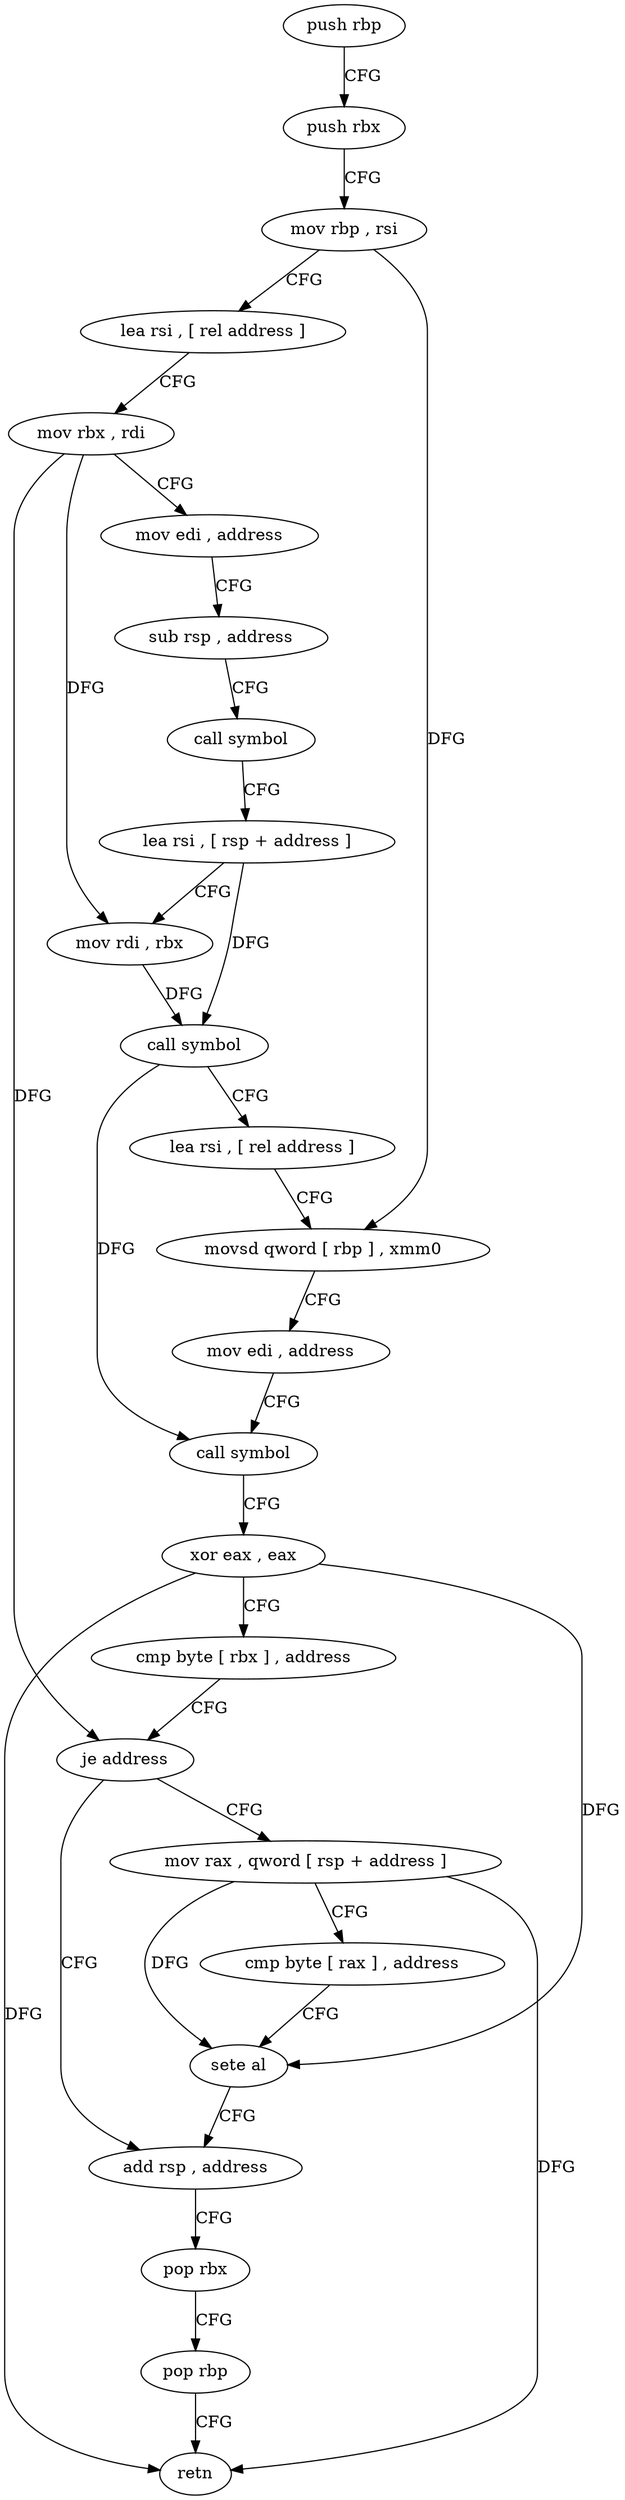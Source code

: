 digraph "func" {
"80896" [label = "push rbp" ]
"80897" [label = "push rbx" ]
"80898" [label = "mov rbp , rsi" ]
"80901" [label = "lea rsi , [ rel address ]" ]
"80908" [label = "mov rbx , rdi" ]
"80911" [label = "mov edi , address" ]
"80916" [label = "sub rsp , address" ]
"80920" [label = "call symbol" ]
"80925" [label = "lea rsi , [ rsp + address ]" ]
"80930" [label = "mov rdi , rbx" ]
"80933" [label = "call symbol" ]
"80938" [label = "lea rsi , [ rel address ]" ]
"80945" [label = "movsd qword [ rbp ] , xmm0" ]
"80950" [label = "mov edi , address" ]
"80955" [label = "call symbol" ]
"80960" [label = "xor eax , eax" ]
"80962" [label = "cmp byte [ rbx ] , address" ]
"80965" [label = "je address" ]
"80978" [label = "add rsp , address" ]
"80967" [label = "mov rax , qword [ rsp + address ]" ]
"80982" [label = "pop rbx" ]
"80983" [label = "pop rbp" ]
"80984" [label = "retn" ]
"80972" [label = "cmp byte [ rax ] , address" ]
"80975" [label = "sete al" ]
"80896" -> "80897" [ label = "CFG" ]
"80897" -> "80898" [ label = "CFG" ]
"80898" -> "80901" [ label = "CFG" ]
"80898" -> "80945" [ label = "DFG" ]
"80901" -> "80908" [ label = "CFG" ]
"80908" -> "80911" [ label = "CFG" ]
"80908" -> "80930" [ label = "DFG" ]
"80908" -> "80965" [ label = "DFG" ]
"80911" -> "80916" [ label = "CFG" ]
"80916" -> "80920" [ label = "CFG" ]
"80920" -> "80925" [ label = "CFG" ]
"80925" -> "80930" [ label = "CFG" ]
"80925" -> "80933" [ label = "DFG" ]
"80930" -> "80933" [ label = "DFG" ]
"80933" -> "80938" [ label = "CFG" ]
"80933" -> "80955" [ label = "DFG" ]
"80938" -> "80945" [ label = "CFG" ]
"80945" -> "80950" [ label = "CFG" ]
"80950" -> "80955" [ label = "CFG" ]
"80955" -> "80960" [ label = "CFG" ]
"80960" -> "80962" [ label = "CFG" ]
"80960" -> "80984" [ label = "DFG" ]
"80960" -> "80975" [ label = "DFG" ]
"80962" -> "80965" [ label = "CFG" ]
"80965" -> "80978" [ label = "CFG" ]
"80965" -> "80967" [ label = "CFG" ]
"80978" -> "80982" [ label = "CFG" ]
"80967" -> "80972" [ label = "CFG" ]
"80967" -> "80984" [ label = "DFG" ]
"80967" -> "80975" [ label = "DFG" ]
"80982" -> "80983" [ label = "CFG" ]
"80983" -> "80984" [ label = "CFG" ]
"80972" -> "80975" [ label = "CFG" ]
"80975" -> "80978" [ label = "CFG" ]
}
